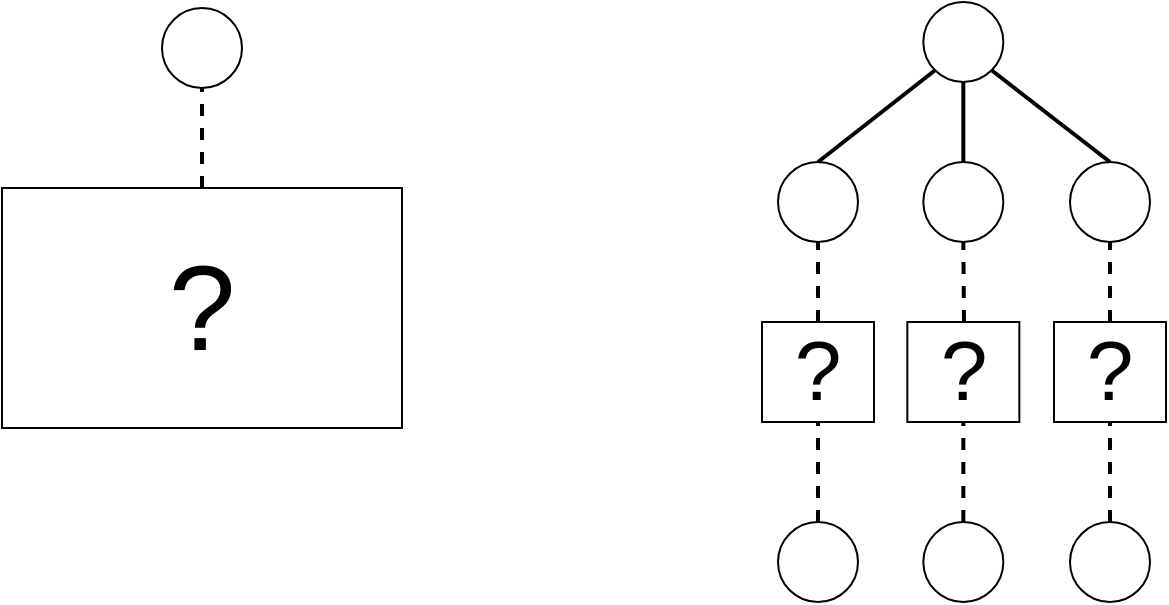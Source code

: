 <mxfile version="13.4.0" type="device"><diagram id="8Iyv6kvdoK7Scz3Yz7kz" name="Seite-1"><mxGraphModel dx="788" dy="604" grid="1" gridSize="10" guides="1" tooltips="1" connect="1" arrows="1" fold="1" page="1" pageScale="1" pageWidth="827" pageHeight="1169" math="0" shadow="0"><root><mxCell id="0"/><mxCell id="1" parent="0"/><mxCell id="-vhMfJ2NdPUNVp2xRF9F-47" value="" style="group" vertex="1" connectable="0" parent="1"><mxGeometry x="400" y="65" width="202" height="300.0" as="geometry"/></mxCell><mxCell id="-vhMfJ2NdPUNVp2xRF9F-10" value="" style="ellipse;whiteSpace=wrap;html=1;aspect=fixed;" vertex="1" parent="-vhMfJ2NdPUNVp2xRF9F-47"><mxGeometry x="80.67" width="40" height="40" as="geometry"/></mxCell><mxCell id="-vhMfJ2NdPUNVp2xRF9F-16" value="" style="ellipse;whiteSpace=wrap;html=1;aspect=fixed;" vertex="1" parent="-vhMfJ2NdPUNVp2xRF9F-47"><mxGeometry x="8" y="80" width="40" height="40" as="geometry"/></mxCell><mxCell id="-vhMfJ2NdPUNVp2xRF9F-17" value="" style="ellipse;whiteSpace=wrap;html=1;aspect=fixed;" vertex="1" parent="-vhMfJ2NdPUNVp2xRF9F-47"><mxGeometry x="80.67" y="80" width="40" height="40" as="geometry"/></mxCell><mxCell id="-vhMfJ2NdPUNVp2xRF9F-18" value="" style="ellipse;whiteSpace=wrap;html=1;aspect=fixed;" vertex="1" parent="-vhMfJ2NdPUNVp2xRF9F-47"><mxGeometry x="154" y="80" width="40" height="40" as="geometry"/></mxCell><mxCell id="-vhMfJ2NdPUNVp2xRF9F-19" value="" style="endArrow=none;html=1;entryX=0;entryY=1;entryDx=0;entryDy=0;exitX=0.5;exitY=0;exitDx=0;exitDy=0;strokeWidth=2;" edge="1" parent="-vhMfJ2NdPUNVp2xRF9F-47" source="-vhMfJ2NdPUNVp2xRF9F-16" target="-vhMfJ2NdPUNVp2xRF9F-10"><mxGeometry width="50" height="50" relative="1" as="geometry"><mxPoint x="4" y="230" as="sourcePoint"/><mxPoint x="54" y="180" as="targetPoint"/></mxGeometry></mxCell><mxCell id="-vhMfJ2NdPUNVp2xRF9F-20" value="" style="endArrow=none;html=1;entryX=0.5;entryY=1;entryDx=0;entryDy=0;exitX=0.5;exitY=0;exitDx=0;exitDy=0;strokeWidth=2;" edge="1" parent="-vhMfJ2NdPUNVp2xRF9F-47" source="-vhMfJ2NdPUNVp2xRF9F-17" target="-vhMfJ2NdPUNVp2xRF9F-10"><mxGeometry width="50" height="50" relative="1" as="geometry"><mxPoint x="44" y="90" as="sourcePoint"/><mxPoint x="96.528" y="44.142" as="targetPoint"/></mxGeometry></mxCell><mxCell id="-vhMfJ2NdPUNVp2xRF9F-21" value="" style="endArrow=none;html=1;entryX=1;entryY=1;entryDx=0;entryDy=0;exitX=0.5;exitY=0;exitDx=0;exitDy=0;strokeWidth=2;" edge="1" parent="-vhMfJ2NdPUNVp2xRF9F-47" source="-vhMfJ2NdPUNVp2xRF9F-18" target="-vhMfJ2NdPUNVp2xRF9F-10"><mxGeometry width="50" height="50" relative="1" as="geometry"><mxPoint x="110.67" y="90" as="sourcePoint"/><mxPoint x="110.67" y="50" as="targetPoint"/></mxGeometry></mxCell><mxCell id="-vhMfJ2NdPUNVp2xRF9F-22" value="" style="ellipse;whiteSpace=wrap;html=1;aspect=fixed;" vertex="1" parent="-vhMfJ2NdPUNVp2xRF9F-47"><mxGeometry x="8" y="260.0" width="40" height="40" as="geometry"/></mxCell><mxCell id="-vhMfJ2NdPUNVp2xRF9F-23" value="" style="ellipse;whiteSpace=wrap;html=1;aspect=fixed;" vertex="1" parent="-vhMfJ2NdPUNVp2xRF9F-47"><mxGeometry x="80.67" y="260.0" width="40" height="40" as="geometry"/></mxCell><mxCell id="-vhMfJ2NdPUNVp2xRF9F-31" value="" style="ellipse;whiteSpace=wrap;html=1;aspect=fixed;" vertex="1" parent="-vhMfJ2NdPUNVp2xRF9F-47"><mxGeometry x="154" y="260.0" width="40" height="40" as="geometry"/></mxCell><mxCell id="-vhMfJ2NdPUNVp2xRF9F-36" value="&lt;font style=&quot;font-size: 42px&quot;&gt;?&lt;/font&gt;" style="rounded=0;whiteSpace=wrap;html=1;" vertex="1" parent="-vhMfJ2NdPUNVp2xRF9F-47"><mxGeometry y="160" width="56" height="50" as="geometry"/></mxCell><mxCell id="-vhMfJ2NdPUNVp2xRF9F-39" value="" style="endArrow=none;dashed=1;html=1;strokeWidth=2;entryX=0.5;entryY=1;entryDx=0;entryDy=0;" edge="1" parent="-vhMfJ2NdPUNVp2xRF9F-47" target="-vhMfJ2NdPUNVp2xRF9F-17"><mxGeometry width="50" height="50" relative="1" as="geometry"><mxPoint x="101" y="160" as="sourcePoint"/><mxPoint x="100.58" y="130" as="targetPoint"/></mxGeometry></mxCell><mxCell id="-vhMfJ2NdPUNVp2xRF9F-40" value="&lt;font style=&quot;font-size: 42px&quot;&gt;?&lt;/font&gt;" style="rounded=0;whiteSpace=wrap;html=1;" vertex="1" parent="-vhMfJ2NdPUNVp2xRF9F-47"><mxGeometry x="72.67" y="160" width="56" height="50" as="geometry"/></mxCell><mxCell id="-vhMfJ2NdPUNVp2xRF9F-41" value="&lt;font style=&quot;font-size: 42px&quot;&gt;?&lt;/font&gt;" style="rounded=0;whiteSpace=wrap;html=1;" vertex="1" parent="-vhMfJ2NdPUNVp2xRF9F-47"><mxGeometry x="146" y="160" width="56" height="50" as="geometry"/></mxCell><mxCell id="-vhMfJ2NdPUNVp2xRF9F-42" value="" style="endArrow=none;dashed=1;html=1;strokeWidth=2;entryX=0.5;entryY=1;entryDx=0;entryDy=0;exitX=0.5;exitY=0;exitDx=0;exitDy=0;" edge="1" parent="-vhMfJ2NdPUNVp2xRF9F-47" source="-vhMfJ2NdPUNVp2xRF9F-36" target="-vhMfJ2NdPUNVp2xRF9F-16"><mxGeometry width="50" height="50" relative="1" as="geometry"><mxPoint x="-25.67" y="180" as="sourcePoint"/><mxPoint x="-26.0" y="140" as="targetPoint"/></mxGeometry></mxCell><mxCell id="-vhMfJ2NdPUNVp2xRF9F-43" value="" style="endArrow=none;dashed=1;html=1;strokeWidth=2;entryX=0.5;entryY=1;entryDx=0;entryDy=0;exitX=0.5;exitY=0;exitDx=0;exitDy=0;" edge="1" parent="-vhMfJ2NdPUNVp2xRF9F-47" source="-vhMfJ2NdPUNVp2xRF9F-22" target="-vhMfJ2NdPUNVp2xRF9F-36"><mxGeometry width="50" height="50" relative="1" as="geometry"><mxPoint x="-16" y="280" as="sourcePoint"/><mxPoint x="-16" y="240" as="targetPoint"/></mxGeometry></mxCell><mxCell id="-vhMfJ2NdPUNVp2xRF9F-44" value="" style="endArrow=none;dashed=1;html=1;strokeWidth=2;entryX=0.5;entryY=1;entryDx=0;entryDy=0;exitX=0.5;exitY=0;exitDx=0;exitDy=0;" edge="1" parent="-vhMfJ2NdPUNVp2xRF9F-47" source="-vhMfJ2NdPUNVp2xRF9F-23" target="-vhMfJ2NdPUNVp2xRF9F-40"><mxGeometry width="50" height="50" relative="1" as="geometry"><mxPoint x="114" y="270" as="sourcePoint"/><mxPoint x="114" y="220" as="targetPoint"/></mxGeometry></mxCell><mxCell id="-vhMfJ2NdPUNVp2xRF9F-45" value="" style="endArrow=none;dashed=1;html=1;strokeWidth=2;entryX=0.5;entryY=1;entryDx=0;entryDy=0;exitX=0.5;exitY=0;exitDx=0;exitDy=0;" edge="1" parent="-vhMfJ2NdPUNVp2xRF9F-47" source="-vhMfJ2NdPUNVp2xRF9F-31" target="-vhMfJ2NdPUNVp2xRF9F-41"><mxGeometry width="50" height="50" relative="1" as="geometry"><mxPoint x="184.0" y="270" as="sourcePoint"/><mxPoint x="184.0" y="220" as="targetPoint"/></mxGeometry></mxCell><mxCell id="-vhMfJ2NdPUNVp2xRF9F-46" value="" style="endArrow=none;dashed=1;html=1;strokeWidth=2;entryX=0.5;entryY=1;entryDx=0;entryDy=0;exitX=0.5;exitY=0;exitDx=0;exitDy=0;" edge="1" parent="-vhMfJ2NdPUNVp2xRF9F-47" source="-vhMfJ2NdPUNVp2xRF9F-41" target="-vhMfJ2NdPUNVp2xRF9F-18"><mxGeometry width="50" height="50" relative="1" as="geometry"><mxPoint x="184" y="270" as="sourcePoint"/><mxPoint x="184" y="220" as="targetPoint"/></mxGeometry></mxCell><mxCell id="-vhMfJ2NdPUNVp2xRF9F-48" value="" style="group" vertex="1" connectable="0" parent="1"><mxGeometry x="20" y="68" width="200" height="210" as="geometry"/></mxCell><mxCell id="-vhMfJ2NdPUNVp2xRF9F-1" value="" style="ellipse;whiteSpace=wrap;html=1;aspect=fixed;" vertex="1" parent="-vhMfJ2NdPUNVp2xRF9F-48"><mxGeometry x="80.0" width="40" height="40" as="geometry"/></mxCell><mxCell id="-vhMfJ2NdPUNVp2xRF9F-33" value="&lt;font style=&quot;font-size: 60px&quot;&gt;?&lt;/font&gt;" style="rounded=0;whiteSpace=wrap;html=1;" vertex="1" parent="-vhMfJ2NdPUNVp2xRF9F-48"><mxGeometry y="90" width="200" height="120" as="geometry"/></mxCell><mxCell id="-vhMfJ2NdPUNVp2xRF9F-34" value="" style="endArrow=none;dashed=1;html=1;strokeWidth=2;entryX=0.5;entryY=1;entryDx=0;entryDy=0;exitX=0.5;exitY=0;exitDx=0;exitDy=0;" edge="1" parent="-vhMfJ2NdPUNVp2xRF9F-48" source="-vhMfJ2NdPUNVp2xRF9F-33" target="-vhMfJ2NdPUNVp2xRF9F-1"><mxGeometry width="50" height="50" relative="1" as="geometry"><mxPoint x="290" y="320" as="sourcePoint"/><mxPoint x="340" y="270" as="targetPoint"/></mxGeometry></mxCell></root></mxGraphModel></diagram></mxfile>